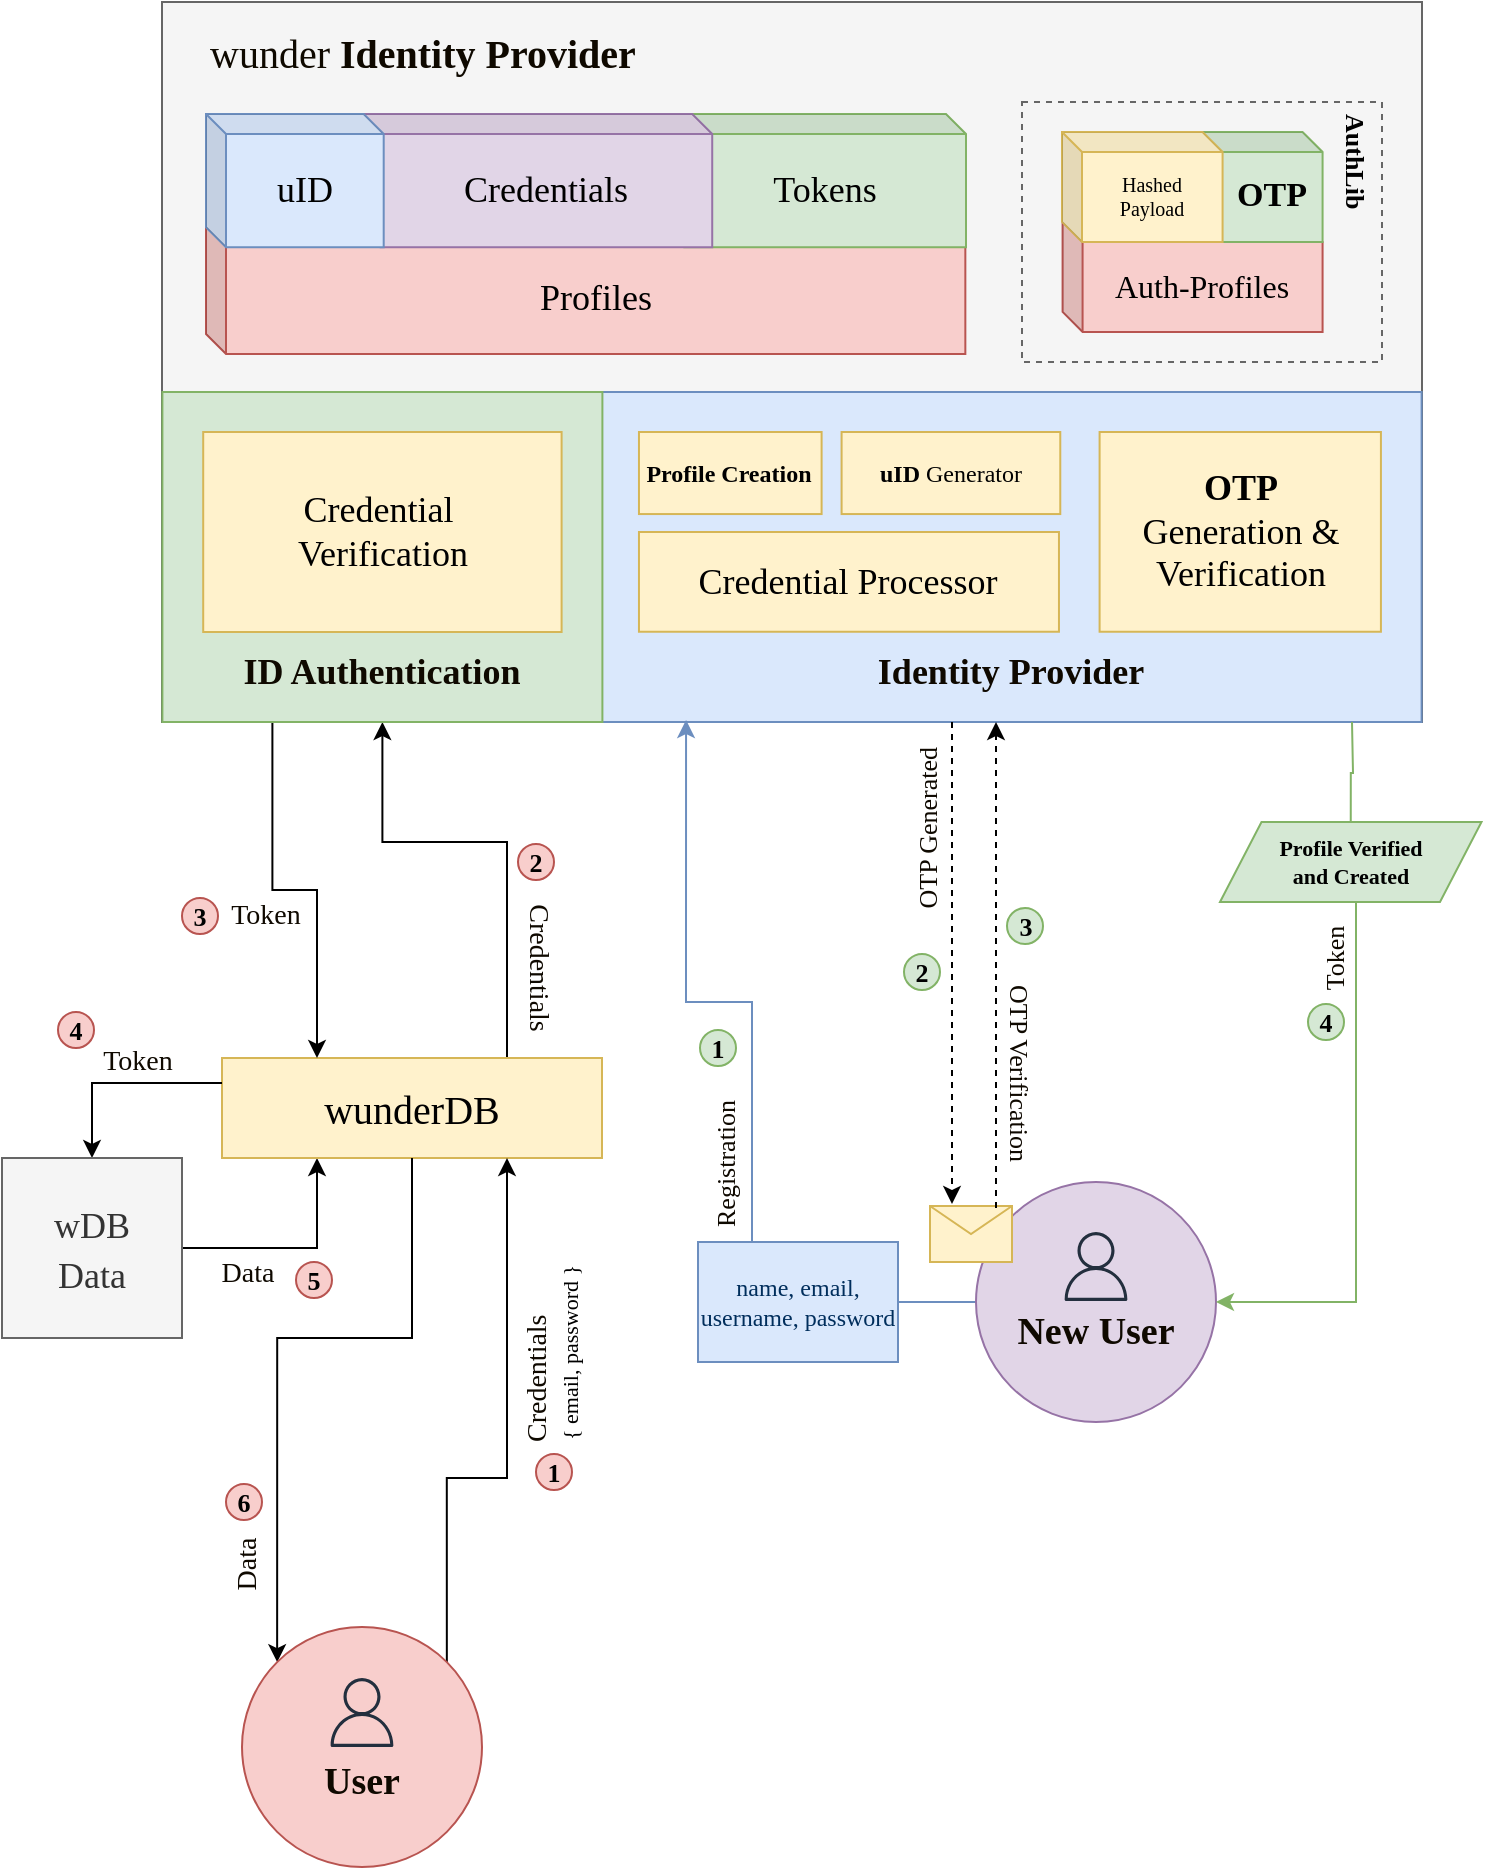 <mxfile version="16.0.3" type="github">
  <diagram id="ZgDnklnv8hs0AD4zhIGA" name="Page-1">
    <mxGraphModel dx="1186" dy="655" grid="1" gridSize="10" guides="1" tooltips="1" connect="1" arrows="1" fold="1" page="0" pageScale="1" pageWidth="1100" pageHeight="850" background="none" math="0" shadow="0">
      <root>
        <mxCell id="0" />
        <mxCell id="1" parent="0" />
        <mxCell id="tGK0brASN7LOrKUB66ZN-87" style="edgeStyle=orthogonalEdgeStyle;rounded=0;orthogonalLoop=1;jettySize=auto;html=1;exitX=1;exitY=0.5;exitDx=0;exitDy=0;entryX=0.25;entryY=1;entryDx=0;entryDy=0;fontFamily=Work Sans;fontSource=https%3A%2F%2Ffonts.googleapis.com%2Fcss%3Ffamily%3DWork%2BSans;fontSize=14;fontColor=#0F0900;startArrow=none;startFill=0;endArrow=classic;endFill=1;" parent="1" source="tGK0brASN7LOrKUB66ZN-86" target="tGK0brASN7LOrKUB66ZN-61" edge="1">
          <mxGeometry relative="1" as="geometry" />
        </mxCell>
        <mxCell id="vQHYAsxkU6DZZQ9oV_Qt-9" style="edgeStyle=orthogonalEdgeStyle;rounded=0;orthogonalLoop=1;jettySize=auto;html=1;exitX=0.75;exitY=0;exitDx=0;exitDy=0;entryX=0.5;entryY=1;entryDx=0;entryDy=0;" parent="1" source="tGK0brASN7LOrKUB66ZN-61" target="tGK0brASN7LOrKUB66ZN-47" edge="1">
          <mxGeometry relative="1" as="geometry">
            <Array as="points">
              <mxPoint x="482" y="470" />
              <mxPoint x="420" y="470" />
            </Array>
          </mxGeometry>
        </mxCell>
        <mxCell id="tGK0brASN7LOrKUB66ZN-61" value="wunderDB" style="rounded=0;whiteSpace=wrap;html=1;fontFamily=Work Sans;fontSource=https%3A%2F%2Ffonts.googleapis.com%2Fcss%3Ffamily%3DWork%2BSans;fontSize=20;align=center;verticalAlign=middle;fillColor=#fff2cc;strokeColor=#d6b656;" parent="1" vertex="1">
          <mxGeometry x="340" y="578" width="190" height="50" as="geometry" />
        </mxCell>
        <mxCell id="tGK0brASN7LOrKUB66ZN-76" value="Token" style="text;html=1;strokeColor=none;fillColor=none;align=center;verticalAlign=middle;whiteSpace=wrap;rounded=0;fontFamily=Work Sans;fontSource=https%3A%2F%2Ffonts.googleapis.com%2Fcss%3Ffamily%3DWork%2BSans;fontSize=14;fontColor=#0F0900;rotation=90;direction=east;horizontal=0;fontStyle=0" parent="1" vertex="1">
          <mxGeometry x="347" y="467" width="30" height="80" as="geometry" />
        </mxCell>
        <mxCell id="tGK0brASN7LOrKUB66ZN-79" value="Credentials" style="text;html=1;strokeColor=none;fillColor=none;align=center;verticalAlign=middle;whiteSpace=wrap;rounded=0;fontFamily=Work Sans;fontSource=https%3A%2F%2Ffonts.googleapis.com%2Fcss%3Ffamily%3DWork%2BSans;fontSize=14;fontColor=#0F0900;rotation=-180;direction=west;horizontal=0;fontStyle=0;" parent="1" vertex="1">
          <mxGeometry x="483" y="495" width="30" height="76" as="geometry" />
        </mxCell>
        <mxCell id="tGK0brASN7LOrKUB66ZN-89" style="edgeStyle=orthogonalEdgeStyle;rounded=0;orthogonalLoop=1;jettySize=auto;html=1;exitX=0;exitY=0.25;exitDx=0;exitDy=0;entryX=0.5;entryY=0;entryDx=0;entryDy=0;fontFamily=Work Sans;fontSource=https%3A%2F%2Ffonts.googleapis.com%2Fcss%3Ffamily%3DWork%2BSans;fontSize=14;fontColor=#0F0900;startArrow=none;startFill=0;endArrow=classic;endFill=1;" parent="1" source="tGK0brASN7LOrKUB66ZN-61" target="tGK0brASN7LOrKUB66ZN-86" edge="1">
          <mxGeometry relative="1" as="geometry" />
        </mxCell>
        <mxCell id="tGK0brASN7LOrKUB66ZN-86" value="&lt;font style=&quot;font-size: 18px&quot;&gt;wDB&lt;br&gt;Data&lt;/font&gt;" style="rounded=0;whiteSpace=wrap;html=1;fontFamily=Work Sans;fontSource=https%3A%2F%2Ffonts.googleapis.com%2Fcss%3Ffamily%3DWork%2BSans;fontSize=20;align=center;verticalAlign=middle;fillColor=#f5f5f5;strokeColor=#666666;fontColor=#333333;" parent="1" vertex="1">
          <mxGeometry x="230" y="628" width="90" height="90" as="geometry" />
        </mxCell>
        <mxCell id="tGK0brASN7LOrKUB66ZN-98" style="edgeStyle=orthogonalEdgeStyle;rounded=0;orthogonalLoop=1;jettySize=auto;html=1;exitX=0.5;exitY=1;exitDx=0;exitDy=0;entryX=0;entryY=0;entryDx=0;entryDy=0;fontFamily=Work Sans;fontSource=https%3A%2F%2Ffonts.googleapis.com%2Fcss%3Ffamily%3DWork%2BSans;fontSize=18;fontColor=#0F0900;startArrow=none;startFill=0;endArrow=classic;endFill=1;" parent="1" source="tGK0brASN7LOrKUB66ZN-61" target="tGK0brASN7LOrKUB66ZN-96" edge="1">
          <mxGeometry relative="1" as="geometry">
            <Array as="points">
              <mxPoint x="435" y="718" />
              <mxPoint x="368" y="718" />
            </Array>
          </mxGeometry>
        </mxCell>
        <mxCell id="tGK0brASN7LOrKUB66ZN-100" style="edgeStyle=orthogonalEdgeStyle;rounded=0;orthogonalLoop=1;jettySize=auto;html=1;exitX=0.75;exitY=1;exitDx=0;exitDy=0;entryX=1;entryY=0;entryDx=0;entryDy=0;fontFamily=Work Sans;fontSource=https%3A%2F%2Ffonts.googleapis.com%2Fcss%3Ffamily%3DWork%2BSans;fontSize=18;fontColor=#0F0900;startArrow=classic;startFill=1;endArrow=none;endFill=0;" parent="1" source="tGK0brASN7LOrKUB66ZN-61" target="tGK0brASN7LOrKUB66ZN-96" edge="1">
          <mxGeometry relative="1" as="geometry">
            <Array as="points">
              <mxPoint x="483" y="788" />
              <mxPoint x="452" y="788" />
            </Array>
          </mxGeometry>
        </mxCell>
        <mxCell id="tGK0brASN7LOrKUB66ZN-104" value="Credentials" style="text;html=1;strokeColor=none;fillColor=none;align=left;verticalAlign=middle;whiteSpace=wrap;rounded=0;fontFamily=Work Sans;fontSource=https%3A%2F%2Ffonts.googleapis.com%2Fcss%3Ffamily%3DWork%2BSans;fontSize=14;fontColor=#0F0900;rotation=0;direction=west;horizontal=0;fontStyle=0;" parent="1" vertex="1">
          <mxGeometry x="483" y="672" width="30" height="100" as="geometry" />
        </mxCell>
        <mxCell id="tGK0brASN7LOrKUB66ZN-105" value="Data" style="text;html=1;strokeColor=none;fillColor=none;align=center;verticalAlign=middle;whiteSpace=wrap;rounded=0;fontFamily=Work Sans;fontSource=https%3A%2F%2Ffonts.googleapis.com%2Fcss%3Ffamily%3DWork%2BSans;fontSize=14;fontColor=#0F0900;rotation=90;direction=east;horizontal=0;fontStyle=0" parent="1" vertex="1">
          <mxGeometry x="338" y="662" width="30" height="48" as="geometry" />
        </mxCell>
        <mxCell id="tGK0brASN7LOrKUB66ZN-106" value="Data" style="text;html=1;strokeColor=none;fillColor=none;align=center;verticalAlign=middle;whiteSpace=wrap;rounded=0;fontFamily=Work Sans;fontSource=https%3A%2F%2Ffonts.googleapis.com%2Fcss%3Ffamily%3DWork%2BSans;fontSize=14;fontColor=#0F0900;rotation=0;direction=west;horizontal=0;fontStyle=0;" parent="1" vertex="1">
          <mxGeometry x="338" y="806" width="30" height="50" as="geometry" />
        </mxCell>
        <mxCell id="tGK0brASN7LOrKUB66ZN-107" value="Token" style="text;html=1;strokeColor=none;fillColor=none;align=center;verticalAlign=middle;whiteSpace=wrap;rounded=0;fontFamily=Work Sans;fontSource=https%3A%2F%2Ffonts.googleapis.com%2Fcss%3Ffamily%3DWork%2BSans;fontSize=14;fontColor=#0F0900;rotation=90;direction=west;horizontal=0;fontStyle=0;" parent="1" vertex="1">
          <mxGeometry x="283" y="555" width="30" height="50" as="geometry" />
        </mxCell>
        <mxCell id="tGK0brASN7LOrKUB66ZN-108" value="" style="group" parent="1" vertex="1" connectable="0">
          <mxGeometry x="350" y="862.5" width="120" height="120" as="geometry" />
        </mxCell>
        <mxCell id="tGK0brASN7LOrKUB66ZN-96" value="" style="ellipse;whiteSpace=wrap;html=1;aspect=fixed;fontFamily=Work Sans;fontSource=https%3A%2F%2Ffonts.googleapis.com%2Fcss%3Ffamily%3DWork%2BSans;fontSize=18;align=center;verticalAlign=middle;fillColor=#f8cecc;strokeColor=#b85450;" parent="tGK0brASN7LOrKUB66ZN-108" vertex="1">
          <mxGeometry width="120" height="120" as="geometry" />
        </mxCell>
        <mxCell id="tGK0brASN7LOrKUB66ZN-97" value="" style="sketch=0;outlineConnect=0;fontColor=#232F3E;gradientColor=none;fillColor=#232F3E;strokeColor=none;dashed=0;verticalLabelPosition=bottom;verticalAlign=top;align=center;html=1;fontSize=12;fontStyle=0;aspect=fixed;pointerEvents=1;shape=mxgraph.aws4.user;fontFamily=Work Sans;fontSource=https%3A%2F%2Ffonts.googleapis.com%2Fcss%3Ffamily%3DWork%2BSans;" parent="tGK0brASN7LOrKUB66ZN-108" vertex="1">
          <mxGeometry x="42.75" y="25.5" width="34.5" height="34.5" as="geometry" />
        </mxCell>
        <mxCell id="tGK0brASN7LOrKUB66ZN-102" value="User" style="text;html=1;strokeColor=none;fillColor=none;align=center;verticalAlign=middle;whiteSpace=wrap;rounded=0;fontFamily=Work Sans;fontSource=https%3A%2F%2Ffonts.googleapis.com%2Fcss%3Ffamily%3DWork%2BSans;fontSize=19;fontColor=#0F0900;fontStyle=1" parent="tGK0brASN7LOrKUB66ZN-108" vertex="1">
          <mxGeometry x="30" y="62.5" width="60" height="30" as="geometry" />
        </mxCell>
        <mxCell id="tGK0brASN7LOrKUB66ZN-138" value="&lt;font style=&quot;font-size: 13px&quot;&gt;&lt;b style=&quot;font-size: 13px&quot;&gt;5&lt;/b&gt;&lt;/font&gt;" style="ellipse;whiteSpace=wrap;html=1;aspect=fixed;fontFamily=Work Sans;fontSource=https%3A%2F%2Ffonts.googleapis.com%2Fcss%3Ffamily%3DWork%2BSans;fontSize=13;align=center;verticalAlign=middle;fillColor=#f8cecc;strokeColor=#b85450;" parent="1" vertex="1">
          <mxGeometry x="377" y="680" width="18" height="18" as="geometry" />
        </mxCell>
        <mxCell id="tGK0brASN7LOrKUB66ZN-141" value="&lt;font style=&quot;font-size: 13px;&quot;&gt;&lt;b style=&quot;font-size: 13px;&quot;&gt;1&lt;/b&gt;&lt;/font&gt;" style="ellipse;whiteSpace=wrap;html=1;aspect=fixed;fontFamily=Work Sans;fontSource=https%3A%2F%2Ffonts.googleapis.com%2Fcss%3Ffamily%3DWork%2BSans;fontSize=13;align=center;verticalAlign=middle;fillColor=#f8cecc;strokeColor=#b85450;" parent="1" vertex="1">
          <mxGeometry x="497" y="776" width="18" height="18" as="geometry" />
        </mxCell>
        <mxCell id="tGK0brASN7LOrKUB66ZN-142" value="&lt;font style=&quot;font-size: 13px;&quot;&gt;&lt;b style=&quot;font-size: 13px;&quot;&gt;2&lt;/b&gt;&lt;/font&gt;" style="ellipse;whiteSpace=wrap;html=1;aspect=fixed;fontFamily=Work Sans;fontSource=https%3A%2F%2Ffonts.googleapis.com%2Fcss%3Ffamily%3DWork%2BSans;fontSize=13;align=center;verticalAlign=middle;fillColor=#f8cecc;strokeColor=#b85450;" parent="1" vertex="1">
          <mxGeometry x="488" y="471" width="18" height="18" as="geometry" />
        </mxCell>
        <mxCell id="tGK0brASN7LOrKUB66ZN-145" value="&lt;font style=&quot;font-size: 13px;&quot;&gt;&lt;b style=&quot;font-size: 13px;&quot;&gt;3&lt;/b&gt;&lt;/font&gt;" style="ellipse;whiteSpace=wrap;html=1;aspect=fixed;fontFamily=Work Sans;fontSource=https%3A%2F%2Ffonts.googleapis.com%2Fcss%3Ffamily%3DWork%2BSans;fontSize=13;align=center;verticalAlign=middle;fillColor=#f8cecc;strokeColor=#b85450;" parent="1" vertex="1">
          <mxGeometry x="320" y="498" width="18" height="18" as="geometry" />
        </mxCell>
        <mxCell id="tGK0brASN7LOrKUB66ZN-146" value="&lt;font style=&quot;font-size: 13px&quot;&gt;&lt;b style=&quot;font-size: 13px&quot;&gt;4&lt;/b&gt;&lt;/font&gt;" style="ellipse;whiteSpace=wrap;html=1;aspect=fixed;fontFamily=Work Sans;fontSource=https%3A%2F%2Ffonts.googleapis.com%2Fcss%3Ffamily%3DWork%2BSans;fontSize=13;align=center;verticalAlign=middle;fillColor=#f8cecc;strokeColor=#b85450;" parent="1" vertex="1">
          <mxGeometry x="258" y="555" width="18" height="18" as="geometry" />
        </mxCell>
        <mxCell id="tGK0brASN7LOrKUB66ZN-147" value="&lt;font style=&quot;font-size: 13px&quot;&gt;&lt;b style=&quot;font-size: 13px&quot;&gt;6&lt;/b&gt;&lt;/font&gt;" style="ellipse;whiteSpace=wrap;html=1;aspect=fixed;fontFamily=Work Sans;fontSource=https%3A%2F%2Ffonts.googleapis.com%2Fcss%3Ffamily%3DWork%2BSans;fontSize=13;align=center;verticalAlign=middle;fillColor=#f8cecc;strokeColor=#b85450;" parent="1" vertex="1">
          <mxGeometry x="342" y="791" width="18" height="18" as="geometry" />
        </mxCell>
        <mxCell id="vQHYAsxkU6DZZQ9oV_Qt-8" style="edgeStyle=orthogonalEdgeStyle;rounded=0;orthogonalLoop=1;jettySize=auto;html=1;exitX=0.25;exitY=1;exitDx=0;exitDy=0;entryX=0.25;entryY=0;entryDx=0;entryDy=0;" parent="1" source="tGK0brASN7LOrKUB66ZN-47" target="tGK0brASN7LOrKUB66ZN-61" edge="1">
          <mxGeometry relative="1" as="geometry" />
        </mxCell>
        <mxCell id="tGK0brASN7LOrKUB66ZN-58" value="" style="rounded=0;whiteSpace=wrap;html=1;fontFamily=Work Sans;fontSource=https%3A%2F%2Ffonts.googleapis.com%2Fcss%3Ffamily%3DWork%2BSans;fontSize=18;align=center;verticalAlign=middle;fillColor=#f5f5f5;fontColor=#333333;strokeColor=#666666;" parent="1" vertex="1">
          <mxGeometry x="310" y="50" width="630" height="360" as="geometry" />
        </mxCell>
        <mxCell id="tGK0brASN7LOrKUB66ZN-59" value="wunder &lt;b&gt;Identity Provider&lt;/b&gt;" style="text;html=1;strokeColor=none;fillColor=none;align=left;verticalAlign=middle;whiteSpace=wrap;rounded=0;fontFamily=Work Sans;fontSource=https%3A%2F%2Ffonts.googleapis.com%2Fcss%3Ffamily%3DWork%2BSans;fontSize=20;fontColor=#0F0900;fontStyle=0" parent="1" vertex="1">
          <mxGeometry x="332" y="60" width="290" height="30" as="geometry" />
        </mxCell>
        <mxCell id="tGK0brASN7LOrKUB66ZN-67" value="" style="group" parent="1" vertex="1" connectable="0">
          <mxGeometry x="310.2" y="245" width="629.6" height="165" as="geometry" />
        </mxCell>
        <mxCell id="tGK0brASN7LOrKUB66ZN-65" value="" style="group" parent="tGK0brASN7LOrKUB66ZN-67" vertex="1" connectable="0">
          <mxGeometry x="219.6" width="410" height="165" as="geometry" />
        </mxCell>
        <mxCell id="tGK0brASN7LOrKUB66ZN-31" value="" style="rounded=0;whiteSpace=wrap;html=1;fontFamily=Work Sans;fontSource=https%3A%2F%2Ffonts.googleapis.com%2Fcss%3Ffamily%3DWork%2BSans;fontSize=18;align=center;verticalAlign=middle;fillColor=#dae8fc;strokeColor=#6c8ebf;" parent="tGK0brASN7LOrKUB66ZN-65" vertex="1">
          <mxGeometry width="410" height="165" as="geometry" />
        </mxCell>
        <mxCell id="tGK0brASN7LOrKUB66ZN-1" value="&lt;font style=&quot;font-size: 12px;&quot;&gt;&lt;b style=&quot;font-size: 12px;&quot;&gt;uID &lt;/b&gt;Generator&lt;/font&gt;" style="rounded=1;whiteSpace=wrap;html=1;fontSize=12;fontFamily=Work Sans;fontSource=https%3A%2F%2Ffonts.googleapis.com%2Fcss%3Ffamily%3DWork%2BSans;fillColor=#fff2cc;strokeColor=#d6b656;arcSize=0;" parent="tGK0brASN7LOrKUB66ZN-65" vertex="1">
          <mxGeometry x="120" y="20" width="109.34" height="41.03" as="geometry" />
        </mxCell>
        <mxCell id="tGK0brASN7LOrKUB66ZN-34" value="&lt;span&gt;Credential Processor&lt;/span&gt;" style="rounded=0;whiteSpace=wrap;html=1;fontFamily=Work Sans;fontSource=https%3A%2F%2Ffonts.googleapis.com%2Fcss%3Ffamily%3DWork%2BSans;fontSize=18;align=center;verticalAlign=middle;fillColor=#fff2cc;strokeColor=#d6b656;fontStyle=0" parent="tGK0brASN7LOrKUB66ZN-65" vertex="1">
          <mxGeometry x="18.68" y="70" width="210" height="49.87" as="geometry" />
        </mxCell>
        <mxCell id="tGK0brASN7LOrKUB66ZN-36" value="Identity Provider" style="text;html=1;strokeColor=none;fillColor=none;align=center;verticalAlign=middle;whiteSpace=wrap;rounded=0;fontFamily=Work Sans;fontSource=https%3A%2F%2Ffonts.googleapis.com%2Fcss%3Ffamily%3DWork%2BSans;fontSize=18;fontColor=#0F0900;fontStyle=1" parent="tGK0brASN7LOrKUB66ZN-65" vertex="1">
          <mxGeometry x="19.34" y="128.49" width="371.32" height="22.51" as="geometry" />
        </mxCell>
        <mxCell id="tGK0brASN7LOrKUB66ZN-64" value="&lt;span&gt;&lt;b&gt;OTP&lt;br&gt;&lt;/b&gt;Generation &amp;amp; Verification&lt;br&gt;&lt;/span&gt;" style="rounded=0;whiteSpace=wrap;html=1;fontFamily=Work Sans;fontSource=https%3A%2F%2Ffonts.googleapis.com%2Fcss%3Ffamily%3DWork%2BSans;fontSize=18;align=center;verticalAlign=middle;fillColor=#fff2cc;strokeColor=#d6b656;fontStyle=0" parent="tGK0brASN7LOrKUB66ZN-65" vertex="1">
          <mxGeometry x="249" y="20" width="140.66" height="99.87" as="geometry" />
        </mxCell>
        <mxCell id="dxptHCCob3W_Ypd7ssPJ-11" value="&lt;b&gt;Profile Creation&lt;/b&gt;" style="rounded=1;whiteSpace=wrap;html=1;fontSize=12;fontFamily=Work Sans;fontSource=https%3A%2F%2Ffonts.googleapis.com%2Fcss%3Ffamily%3DWork%2BSans;fillColor=#fff2cc;strokeColor=#d6b656;arcSize=0;" vertex="1" parent="tGK0brASN7LOrKUB66ZN-65">
          <mxGeometry x="18.68" y="20" width="91.32" height="41.03" as="geometry" />
        </mxCell>
        <mxCell id="tGK0brASN7LOrKUB66ZN-66" value="" style="group" parent="tGK0brASN7LOrKUB66ZN-67" vertex="1" connectable="0">
          <mxGeometry width="220" height="165" as="geometry" />
        </mxCell>
        <mxCell id="tGK0brASN7LOrKUB66ZN-47" value="" style="rounded=0;whiteSpace=wrap;html=1;fontFamily=Work Sans;fontSource=https%3A%2F%2Ffonts.googleapis.com%2Fcss%3Ffamily%3DWork%2BSans;fontSize=18;align=center;verticalAlign=middle;fillColor=#d5e8d4;strokeColor=#82b366;" parent="tGK0brASN7LOrKUB66ZN-66" vertex="1">
          <mxGeometry width="220" height="165" as="geometry" />
        </mxCell>
        <mxCell id="tGK0brASN7LOrKUB66ZN-49" value="&lt;span&gt;Credential&amp;nbsp;&lt;br&gt;Verification&lt;br&gt;&lt;/span&gt;" style="rounded=0;whiteSpace=wrap;html=1;fontFamily=Work Sans;fontSource=https%3A%2F%2Ffonts.googleapis.com%2Fcss%3Ffamily%3DWork%2BSans;fontSize=18;align=center;verticalAlign=middle;fillColor=#fff2cc;strokeColor=#d6b656;fontStyle=0" parent="tGK0brASN7LOrKUB66ZN-66" vertex="1">
          <mxGeometry x="20.4" y="20" width="179.2" height="100" as="geometry" />
        </mxCell>
        <mxCell id="tGK0brASN7LOrKUB66ZN-50" value="ID Authentication" style="text;html=1;strokeColor=none;fillColor=none;align=center;verticalAlign=middle;whiteSpace=wrap;rounded=0;fontFamily=Work Sans;fontSource=https%3A%2F%2Ffonts.googleapis.com%2Fcss%3Ffamily%3DWork%2BSans;fontSize=18;fontColor=#0F0900;fontStyle=1" parent="tGK0brASN7LOrKUB66ZN-66" vertex="1">
          <mxGeometry x="18.88" y="128.49" width="182.24" height="22.51" as="geometry" />
        </mxCell>
        <mxCell id="vQHYAsxkU6DZZQ9oV_Qt-18" value="" style="rounded=0;whiteSpace=wrap;html=1;fillColor=#f5f5f5;fontColor=#333333;strokeColor=#666666;dashed=1;" parent="1" vertex="1">
          <mxGeometry x="740" y="100" width="180" height="130" as="geometry" />
        </mxCell>
        <mxCell id="vQHYAsxkU6DZZQ9oV_Qt-19" value="" style="group" parent="1" vertex="1" connectable="0">
          <mxGeometry x="332" y="106" width="380" height="120" as="geometry" />
        </mxCell>
        <mxCell id="tGK0brASN7LOrKUB66ZN-2" value="Profiles" style="shape=cube;whiteSpace=wrap;html=1;boundedLbl=1;backgroundOutline=1;darkOpacity=0.05;darkOpacity2=0.1;fontFamily=Work Sans;fontSource=https%3A%2F%2Ffonts.googleapis.com%2Fcss%3Ffamily%3DWork%2BSans;fontSize=18;size=10;fillColor=#f8cecc;strokeColor=#b85450;" parent="vQHYAsxkU6DZZQ9oV_Qt-19" vertex="1">
          <mxGeometry y="53.333" width="379.668" height="66.667" as="geometry" />
        </mxCell>
        <mxCell id="tGK0brASN7LOrKUB66ZN-77" value="Tokens" style="shape=cube;whiteSpace=wrap;html=1;boundedLbl=1;backgroundOutline=1;darkOpacity=0.05;darkOpacity2=0.1;fontFamily=Work Sans;fontSource=https%3A%2F%2Ffonts.googleapis.com%2Fcss%3Ffamily%3DWork%2BSans;fontSize=18;size=10;fillColor=#d5e8d4;strokeColor=#82b366;" parent="vQHYAsxkU6DZZQ9oV_Qt-19" vertex="1">
          <mxGeometry x="228.953" width="151.047" height="66.667" as="geometry" />
        </mxCell>
        <mxCell id="tGK0brASN7LOrKUB66ZN-26" value="Credentials" style="shape=cube;whiteSpace=wrap;html=1;boundedLbl=1;backgroundOutline=1;darkOpacity=0.05;darkOpacity2=0.1;fontFamily=Work Sans;fontSource=https%3A%2F%2Ffonts.googleapis.com%2Fcss%3Ffamily%3DWork%2BSans;fontSize=18;size=10;fillColor=#e1d5e7;strokeColor=#9673a6;" parent="vQHYAsxkU6DZZQ9oV_Qt-19" vertex="1">
          <mxGeometry x="77.084" width="176.028" height="66.667" as="geometry" />
        </mxCell>
        <mxCell id="tGK0brASN7LOrKUB66ZN-25" value="uID" style="shape=cube;whiteSpace=wrap;html=1;boundedLbl=1;backgroundOutline=1;darkOpacity=0.05;darkOpacity2=0.1;fontFamily=Work Sans;fontSource=https%3A%2F%2Ffonts.googleapis.com%2Fcss%3Ffamily%3DWork%2BSans;fontSize=18;size=10;fillColor=#dae8fc;strokeColor=#6c8ebf;" parent="vQHYAsxkU6DZZQ9oV_Qt-19" vertex="1">
          <mxGeometry width="88.851" height="66.667" as="geometry" />
        </mxCell>
        <mxCell id="vQHYAsxkU6DZZQ9oV_Qt-20" value="AuthLib" style="text;html=1;strokeColor=none;fillColor=none;align=left;verticalAlign=middle;whiteSpace=wrap;rounded=0;dashed=1;fontSize=13;fontStyle=1;fontFamily=Work Sans;fontSource=https%3A%2F%2Ffonts.googleapis.com%2Fcss%3Ffamily%3DWork%2BSans;rotation=90;" parent="1" vertex="1">
          <mxGeometry x="881" y="120" width="52" height="20" as="geometry" />
        </mxCell>
        <mxCell id="vQHYAsxkU6DZZQ9oV_Qt-28" value="" style="group" parent="1" vertex="1" connectable="0">
          <mxGeometry x="760" y="115" width="130.29" height="99.95" as="geometry" />
        </mxCell>
        <mxCell id="vQHYAsxkU6DZZQ9oV_Qt-23" value="Auth-Profiles" style="shape=cube;whiteSpace=wrap;html=1;boundedLbl=1;backgroundOutline=1;darkOpacity=0.05;darkOpacity2=0.1;fontFamily=Work Sans;fontSource=https%3A%2F%2Ffonts.googleapis.com%2Fcss%3Ffamily%3DWork%2BSans;fontSize=16;size=10;fillColor=#f8cecc;strokeColor=#b85450;align=center;" parent="vQHYAsxkU6DZZQ9oV_Qt-28" vertex="1">
          <mxGeometry x="0.29" y="45" width="130" height="54.95" as="geometry" />
        </mxCell>
        <mxCell id="vQHYAsxkU6DZZQ9oV_Qt-24" value="&lt;b style=&quot;font-size: 17px;&quot;&gt;OTP&lt;/b&gt;" style="shape=cube;whiteSpace=wrap;html=1;boundedLbl=1;backgroundOutline=1;darkOpacity=0.05;darkOpacity2=0.1;fontFamily=Work Sans;fontSource=https%3A%2F%2Ffonts.googleapis.com%2Fcss%3Ffamily%3DWork%2BSans;fontSize=17;size=10;fillColor=#d5e8d4;strokeColor=#82b366;" parent="vQHYAsxkU6DZZQ9oV_Qt-28" vertex="1">
          <mxGeometry x="70" width="60.29" height="54.95" as="geometry" />
        </mxCell>
        <mxCell id="vQHYAsxkU6DZZQ9oV_Qt-27" value="&lt;span style=&quot;font-size: 10px;&quot;&gt;Hashed&lt;br style=&quot;font-size: 10px;&quot;&gt;Payload&lt;br style=&quot;font-size: 10px;&quot;&gt;&lt;/span&gt;" style="shape=cube;whiteSpace=wrap;html=1;boundedLbl=1;backgroundOutline=1;darkOpacity=0.05;darkOpacity2=0.1;fontFamily=Work Sans;fontSource=https%3A%2F%2Ffonts.googleapis.com%2Fcss%3Ffamily%3DWork%2BSans;fontSize=10;size=10;fillColor=#fff2cc;strokeColor=#d6b656;fontStyle=0" parent="vQHYAsxkU6DZZQ9oV_Qt-28" vertex="1">
          <mxGeometry width="80.29" height="54.95" as="geometry" />
        </mxCell>
        <mxCell id="vQHYAsxkU6DZZQ9oV_Qt-70" style="edgeStyle=orthogonalEdgeStyle;rounded=0;orthogonalLoop=1;jettySize=auto;html=1;exitX=0.25;exitY=0;exitDx=0;exitDy=0;fontFamily=Work Sans;fontSource=https%3A%2F%2Ffonts.googleapis.com%2Fcss%3Ffamily%3DWork%2BSans;fontSize=18;startArrow=none;strokeColor=#6C8EBF;entryX=0.103;entryY=0.994;entryDx=0;entryDy=0;entryPerimeter=0;" parent="1" source="vQHYAsxkU6DZZQ9oV_Qt-73" target="tGK0brASN7LOrKUB66ZN-31" edge="1">
          <mxGeometry relative="1" as="geometry">
            <mxPoint x="630" y="410" as="targetPoint" />
            <Array as="points">
              <mxPoint x="605" y="670" />
              <mxPoint x="605" y="550" />
              <mxPoint x="572" y="550" />
            </Array>
          </mxGeometry>
        </mxCell>
        <mxCell id="dxptHCCob3W_Ypd7ssPJ-36" style="edgeStyle=orthogonalEdgeStyle;rounded=0;orthogonalLoop=1;jettySize=auto;html=1;exitX=0;exitY=0.5;exitDx=0;exitDy=0;entryX=1;entryY=0.5;entryDx=0;entryDy=0;fontFamily=Work Sans;fontSource=https%3A%2F%2Ffonts.googleapis.com%2Fcss%3Ffamily%3DWork%2BSans;fontSize=11;startArrow=none;startFill=0;endArrow=none;endFill=0;strokeColor=#6C8EBF;" edge="1" parent="1" source="vQHYAsxkU6DZZQ9oV_Qt-13" target="vQHYAsxkU6DZZQ9oV_Qt-73">
          <mxGeometry relative="1" as="geometry" />
        </mxCell>
        <mxCell id="vQHYAsxkU6DZZQ9oV_Qt-13" value="" style="ellipse;whiteSpace=wrap;html=1;aspect=fixed;fontFamily=Work Sans;fontSource=https%3A%2F%2Ffonts.googleapis.com%2Fcss%3Ffamily%3DWork%2BSans;fontSize=18;align=center;verticalAlign=middle;fillColor=#e1d5e7;strokeColor=#9673a6;container=0;" parent="1" vertex="1">
          <mxGeometry x="717" y="640" width="120" height="120" as="geometry" />
        </mxCell>
        <mxCell id="vQHYAsxkU6DZZQ9oV_Qt-14" value="" style="sketch=0;outlineConnect=0;fontColor=#232F3E;gradientColor=none;fillColor=#232F3E;strokeColor=none;dashed=0;verticalLabelPosition=bottom;verticalAlign=top;align=center;html=1;fontSize=12;fontStyle=0;aspect=fixed;pointerEvents=1;shape=mxgraph.aws4.user;fontFamily=Work Sans;fontSource=https%3A%2F%2Ffonts.googleapis.com%2Fcss%3Ffamily%3DWork%2BSans;" parent="1" vertex="1">
          <mxGeometry x="759.75" y="665" width="34.5" height="34.5" as="geometry" />
        </mxCell>
        <mxCell id="vQHYAsxkU6DZZQ9oV_Qt-15" value="New User" style="text;html=1;strokeColor=none;fillColor=none;align=center;verticalAlign=middle;whiteSpace=wrap;rounded=0;fontFamily=Work Sans;fontSource=https%3A%2F%2Ffonts.googleapis.com%2Fcss%3Ffamily%3DWork%2BSans;fontSize=19;fontColor=#0F0900;fontStyle=1" parent="1" vertex="1">
          <mxGeometry x="722" y="700" width="110" height="30" as="geometry" />
        </mxCell>
        <mxCell id="dxptHCCob3W_Ypd7ssPJ-32" style="edgeStyle=orthogonalEdgeStyle;rounded=0;orthogonalLoop=1;jettySize=auto;html=1;fontFamily=Work Sans;fontSource=https%3A%2F%2Ffonts.googleapis.com%2Fcss%3Ffamily%3DWork%2BSans;fontSize=11;startArrow=none;startFill=0;strokeColor=#000000;dashed=1;" edge="1" parent="1">
          <mxGeometry relative="1" as="geometry">
            <mxPoint x="705" y="410" as="sourcePoint" />
            <mxPoint x="705" y="651" as="targetPoint" />
            <Array as="points">
              <mxPoint x="705" y="410" />
            </Array>
          </mxGeometry>
        </mxCell>
        <mxCell id="vQHYAsxkU6DZZQ9oV_Qt-38" value="" style="shape=message;html=1;whiteSpace=wrap;html=1;outlineConnect=0;fontFamily=Work Sans;fontSource=https%3A%2F%2Ffonts.googleapis.com%2Fcss%3Ffamily%3DWork%2BSans;fontSize=10;fillColor=#fff2cc;strokeColor=#d6b656;" parent="1" vertex="1">
          <mxGeometry x="694" y="652" width="41" height="28" as="geometry" />
        </mxCell>
        <mxCell id="dxptHCCob3W_Ypd7ssPJ-4" style="edgeStyle=orthogonalEdgeStyle;rounded=0;orthogonalLoop=1;jettySize=auto;html=1;exitX=0.5;exitY=1;exitDx=0;exitDy=0;entryX=1;entryY=0.5;entryDx=0;entryDy=0;startArrow=none;startFill=0;strokeColor=#82b366;fillColor=#d5e8d4;" edge="1" parent="1" source="dxptHCCob3W_Ypd7ssPJ-12" target="vQHYAsxkU6DZZQ9oV_Qt-13">
          <mxGeometry relative="1" as="geometry">
            <mxPoint x="734.8" y="516" as="sourcePoint" />
            <Array as="points">
              <mxPoint x="907" y="700" />
            </Array>
          </mxGeometry>
        </mxCell>
        <mxCell id="dxptHCCob3W_Ypd7ssPJ-8" value="Token" style="text;html=1;strokeColor=none;fillColor=none;align=center;verticalAlign=middle;whiteSpace=wrap;rounded=0;fontFamily=Work Sans;fontSource=https%3A%2F%2Ffonts.googleapis.com%2Fcss%3Ffamily%3DWork%2BSans;fontSize=13;fontColor=#0F0900;rotation=0;direction=west;horizontal=0;fontStyle=0;" vertex="1" parent="1">
          <mxGeometry x="881" y="503" width="30" height="50" as="geometry" />
        </mxCell>
        <mxCell id="dxptHCCob3W_Ypd7ssPJ-33" style="edgeStyle=orthogonalEdgeStyle;rounded=0;orthogonalLoop=1;jettySize=auto;html=1;exitX=0.5;exitY=0;exitDx=0;exitDy=0;fontFamily=Work Sans;fontSource=https%3A%2F%2Ffonts.googleapis.com%2Fcss%3Ffamily%3DWork%2BSans;fontSize=11;startArrow=none;startFill=0;strokeColor=#82b366;endArrow=none;endFill=0;fillColor=#d5e8d4;" edge="1" parent="1" source="dxptHCCob3W_Ypd7ssPJ-12">
          <mxGeometry relative="1" as="geometry">
            <mxPoint x="905" y="410" as="targetPoint" />
          </mxGeometry>
        </mxCell>
        <mxCell id="dxptHCCob3W_Ypd7ssPJ-12" value="&lt;b style=&quot;font-family: &amp;#34;work sans&amp;#34;&quot;&gt;Profile Verified and&amp;nbsp;Created&lt;/b&gt;" style="shape=parallelogram;perimeter=parallelogramPerimeter;whiteSpace=wrap;html=1;fixedSize=1;fontFamily=Work Sans;fontSource=https%3A%2F%2Ffonts.googleapis.com%2Fcss%3Ffamily%3DWork%2BSans;fontSize=11;fillColor=#d5e8d4;strokeColor=#82b366;size=20.75;" vertex="1" parent="1">
          <mxGeometry x="839" y="460" width="130.75" height="40" as="geometry" />
        </mxCell>
        <mxCell id="vQHYAsxkU6DZZQ9oV_Qt-73" value="&lt;font style=&quot;line-height: 0.9 ; font-size: 12px&quot; color=&quot;#002e5c&quot;&gt;name, email, username, password&lt;/font&gt;" style="rounded=0;whiteSpace=wrap;html=1;fontFamily=Work Sans;fontSource=https%3A%2F%2Ffonts.googleapis.com%2Fcss%3Ffamily%3DWork%2BSans;fontSize=12;strokeWidth=1;fillColor=#dae8fc;strokeColor=#6c8ebf;fontColor=#007FFF;" parent="1" vertex="1">
          <mxGeometry x="578" y="670" width="100" height="60" as="geometry" />
        </mxCell>
        <mxCell id="dxptHCCob3W_Ypd7ssPJ-18" value="{ email, password }" style="text;html=1;strokeColor=none;fillColor=none;align=left;verticalAlign=middle;whiteSpace=wrap;rounded=0;fontFamily=Work Sans;fontSource=https%3A%2F%2Ffonts.googleapis.com%2Fcss%3Ffamily%3DWork%2BSans;fontSize=11;rotation=-90;" vertex="1" parent="1">
          <mxGeometry x="459" y="706" width="110" height="20" as="geometry" />
        </mxCell>
        <mxCell id="dxptHCCob3W_Ypd7ssPJ-19" value="&lt;font style=&quot;font-size: 13px;&quot;&gt;&lt;b style=&quot;font-size: 13px;&quot;&gt;1&lt;/b&gt;&lt;/font&gt;" style="ellipse;whiteSpace=wrap;html=1;aspect=fixed;fontFamily=Work Sans;fontSource=https%3A%2F%2Ffonts.googleapis.com%2Fcss%3Ffamily%3DWork%2BSans;fontSize=13;align=center;verticalAlign=middle;fillColor=#d5e8d4;strokeColor=#82b366;" vertex="1" parent="1">
          <mxGeometry x="579" y="564" width="18" height="18" as="geometry" />
        </mxCell>
        <mxCell id="dxptHCCob3W_Ypd7ssPJ-20" value="&lt;font style=&quot;font-size: 13px&quot;&gt;&lt;b style=&quot;font-size: 13px&quot;&gt;3&lt;/b&gt;&lt;/font&gt;" style="ellipse;whiteSpace=wrap;html=1;aspect=fixed;fontFamily=Work Sans;fontSource=https%3A%2F%2Ffonts.googleapis.com%2Fcss%3Ffamily%3DWork%2BSans;fontSize=13;align=center;verticalAlign=middle;fillColor=#d5e8d4;strokeColor=#82b366;" vertex="1" parent="1">
          <mxGeometry x="732.5" y="503" width="18" height="18" as="geometry" />
        </mxCell>
        <mxCell id="dxptHCCob3W_Ypd7ssPJ-21" value="&lt;font style=&quot;font-size: 13px&quot;&gt;&lt;b style=&quot;font-size: 13px&quot;&gt;2&lt;/b&gt;&lt;/font&gt;" style="ellipse;whiteSpace=wrap;html=1;aspect=fixed;fontFamily=Work Sans;fontSource=https%3A%2F%2Ffonts.googleapis.com%2Fcss%3Ffamily%3DWork%2BSans;fontSize=13;align=center;verticalAlign=middle;fillColor=#d5e8d4;strokeColor=#82b366;" vertex="1" parent="1">
          <mxGeometry x="681" y="526" width="18" height="18" as="geometry" />
        </mxCell>
        <mxCell id="dxptHCCob3W_Ypd7ssPJ-23" value="OTP Generated" style="text;html=1;strokeColor=none;fillColor=none;align=right;verticalAlign=middle;whiteSpace=wrap;rounded=0;fontFamily=Work Sans;fontSource=https%3A%2F%2Ffonts.googleapis.com%2Fcss%3Ffamily%3DWork%2BSans;fontSize=13;fontColor=#0F0900;rotation=0;direction=north;horizontal=0;fontStyle=0;" vertex="1" parent="1">
          <mxGeometry x="680" y="421" width="25" height="99" as="geometry" />
        </mxCell>
        <mxCell id="dxptHCCob3W_Ypd7ssPJ-24" value="OTP Verification" style="text;html=1;strokeColor=none;fillColor=none;align=right;verticalAlign=middle;whiteSpace=wrap;rounded=0;fontFamily=Work Sans;fontSource=https%3A%2F%2Ffonts.googleapis.com%2Fcss%3Ffamily%3DWork%2BSans;fontSize=13;fontColor=#0F0900;rotation=-180;direction=north;horizontal=0;fontStyle=0;" vertex="1" parent="1">
          <mxGeometry x="726.5" y="523" width="25" height="109" as="geometry" />
        </mxCell>
        <mxCell id="dxptHCCob3W_Ypd7ssPJ-31" style="edgeStyle=orthogonalEdgeStyle;rounded=0;orthogonalLoop=1;jettySize=auto;html=1;fontFamily=Work Sans;fontSource=https%3A%2F%2Ffonts.googleapis.com%2Fcss%3Ffamily%3DWork%2BSans;fontSize=11;startArrow=none;startFill=0;strokeColor=#000000;dashed=1;" edge="1" parent="1">
          <mxGeometry relative="1" as="geometry">
            <mxPoint x="727" y="653" as="sourcePoint" />
            <mxPoint x="727" y="410" as="targetPoint" />
            <Array as="points">
              <mxPoint x="727" y="653" />
            </Array>
          </mxGeometry>
        </mxCell>
        <mxCell id="dxptHCCob3W_Ypd7ssPJ-37" value="Registration" style="text;html=1;strokeColor=none;fillColor=none;align=left;verticalAlign=middle;whiteSpace=wrap;rounded=0;fontFamily=Work Sans;fontSource=https%3A%2F%2Ffonts.googleapis.com%2Fcss%3Ffamily%3DWork%2BSans;fontSize=13;fontColor=#0F0900;rotation=0;direction=north;horizontal=0;fontStyle=0;" vertex="1" parent="1">
          <mxGeometry x="579" y="580" width="25" height="85" as="geometry" />
        </mxCell>
        <mxCell id="dxptHCCob3W_Ypd7ssPJ-40" value="&lt;font style=&quot;font-size: 13px&quot;&gt;&lt;b style=&quot;font-size: 13px&quot;&gt;4&lt;/b&gt;&lt;/font&gt;" style="ellipse;whiteSpace=wrap;html=1;aspect=fixed;fontFamily=Work Sans;fontSource=https%3A%2F%2Ffonts.googleapis.com%2Fcss%3Ffamily%3DWork%2BSans;fontSize=13;align=center;verticalAlign=middle;fillColor=#d5e8d4;strokeColor=#82b366;" vertex="1" parent="1">
          <mxGeometry x="883" y="551" width="18" height="18" as="geometry" />
        </mxCell>
      </root>
    </mxGraphModel>
  </diagram>
</mxfile>
